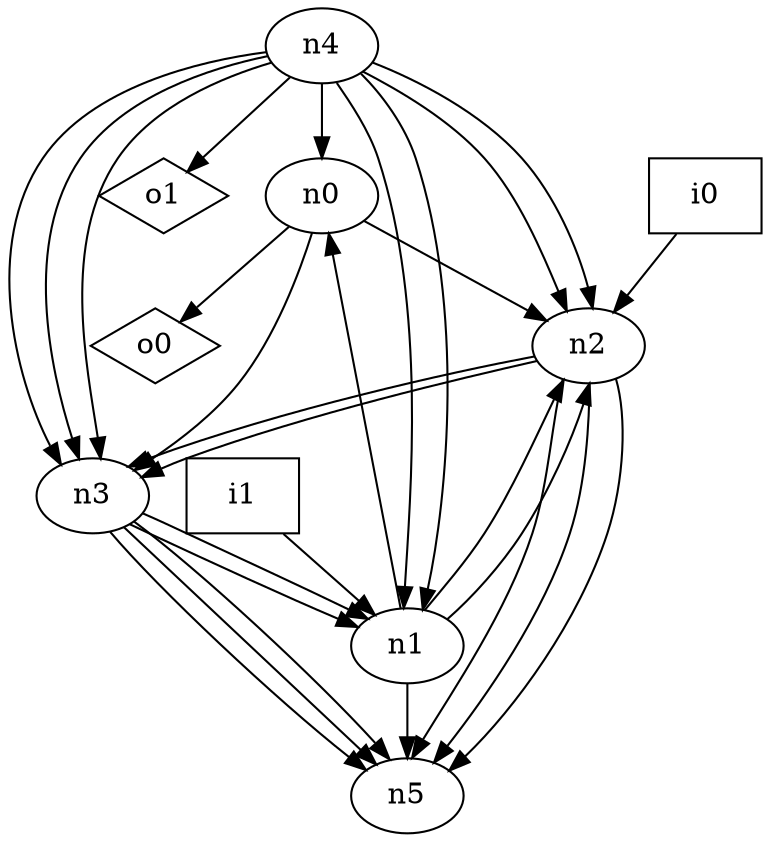 digraph G {
n0 [label="n0"];
n1 [label="n1"];
n2 [label="n2"];
n3 [label="n3"];
n4 [label="n4"];
n5 [label="n5"];
n6 [label="i0",shape="box"];
n7 [label="i1",shape="box"];
n8 [label="o0",shape="diamond"];
n9 [label="o1",shape="diamond"];
n0 -> n2
n0 -> n3
n0 -> n8
n1 -> n0
n1 -> n2
n1 -> n2
n1 -> n5
n2 -> n3
n2 -> n3
n2 -> n5
n2 -> n5
n2 -> n5
n3 -> n1
n3 -> n1
n3 -> n5
n3 -> n5
n3 -> n5
n4 -> n0
n4 -> n1
n4 -> n1
n4 -> n2
n4 -> n2
n4 -> n3
n4 -> n3
n4 -> n3
n4 -> n9
n6 -> n2
n7 -> n1
}